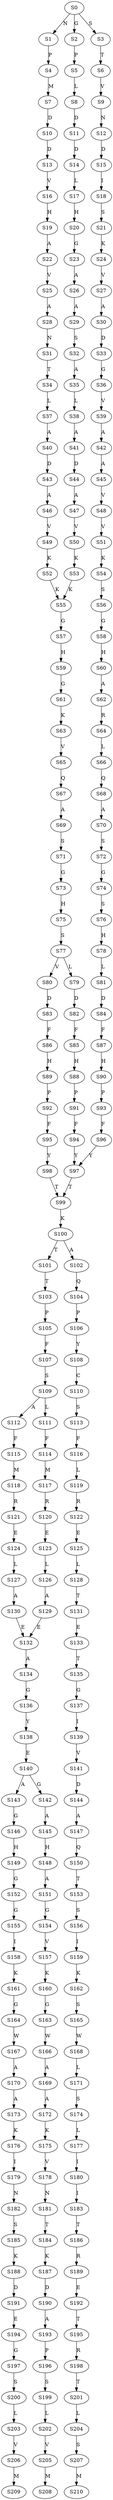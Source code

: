 strict digraph  {
	S0 -> S1 [ label = N ];
	S0 -> S2 [ label = G ];
	S0 -> S3 [ label = S ];
	S1 -> S4 [ label = P ];
	S2 -> S5 [ label = P ];
	S3 -> S6 [ label = T ];
	S4 -> S7 [ label = M ];
	S5 -> S8 [ label = L ];
	S6 -> S9 [ label = V ];
	S7 -> S10 [ label = D ];
	S8 -> S11 [ label = D ];
	S9 -> S12 [ label = N ];
	S10 -> S13 [ label = D ];
	S11 -> S14 [ label = D ];
	S12 -> S15 [ label = D ];
	S13 -> S16 [ label = V ];
	S14 -> S17 [ label = L ];
	S15 -> S18 [ label = I ];
	S16 -> S19 [ label = H ];
	S17 -> S20 [ label = H ];
	S18 -> S21 [ label = S ];
	S19 -> S22 [ label = A ];
	S20 -> S23 [ label = G ];
	S21 -> S24 [ label = K ];
	S22 -> S25 [ label = V ];
	S23 -> S26 [ label = A ];
	S24 -> S27 [ label = V ];
	S25 -> S28 [ label = A ];
	S26 -> S29 [ label = A ];
	S27 -> S30 [ label = A ];
	S28 -> S31 [ label = N ];
	S29 -> S32 [ label = S ];
	S30 -> S33 [ label = D ];
	S31 -> S34 [ label = T ];
	S32 -> S35 [ label = A ];
	S33 -> S36 [ label = G ];
	S34 -> S37 [ label = L ];
	S35 -> S38 [ label = L ];
	S36 -> S39 [ label = V ];
	S37 -> S40 [ label = A ];
	S38 -> S41 [ label = A ];
	S39 -> S42 [ label = A ];
	S40 -> S43 [ label = D ];
	S41 -> S44 [ label = D ];
	S42 -> S45 [ label = A ];
	S43 -> S46 [ label = A ];
	S44 -> S47 [ label = A ];
	S45 -> S48 [ label = V ];
	S46 -> S49 [ label = V ];
	S47 -> S50 [ label = V ];
	S48 -> S51 [ label = V ];
	S49 -> S52 [ label = K ];
	S50 -> S53 [ label = K ];
	S51 -> S54 [ label = K ];
	S52 -> S55 [ label = K ];
	S53 -> S55 [ label = K ];
	S54 -> S56 [ label = S ];
	S55 -> S57 [ label = G ];
	S56 -> S58 [ label = G ];
	S57 -> S59 [ label = H ];
	S58 -> S60 [ label = H ];
	S59 -> S61 [ label = G ];
	S60 -> S62 [ label = A ];
	S61 -> S63 [ label = K ];
	S62 -> S64 [ label = R ];
	S63 -> S65 [ label = V ];
	S64 -> S66 [ label = L ];
	S65 -> S67 [ label = Q ];
	S66 -> S68 [ label = Q ];
	S67 -> S69 [ label = A ];
	S68 -> S70 [ label = A ];
	S69 -> S71 [ label = S ];
	S70 -> S72 [ label = S ];
	S71 -> S73 [ label = G ];
	S72 -> S74 [ label = G ];
	S73 -> S75 [ label = H ];
	S74 -> S76 [ label = S ];
	S75 -> S77 [ label = S ];
	S76 -> S78 [ label = H ];
	S77 -> S79 [ label = L ];
	S77 -> S80 [ label = V ];
	S78 -> S81 [ label = L ];
	S79 -> S82 [ label = D ];
	S80 -> S83 [ label = D ];
	S81 -> S84 [ label = D ];
	S82 -> S85 [ label = F ];
	S83 -> S86 [ label = F ];
	S84 -> S87 [ label = F ];
	S85 -> S88 [ label = H ];
	S86 -> S89 [ label = H ];
	S87 -> S90 [ label = H ];
	S88 -> S91 [ label = P ];
	S89 -> S92 [ label = P ];
	S90 -> S93 [ label = P ];
	S91 -> S94 [ label = F ];
	S92 -> S95 [ label = F ];
	S93 -> S96 [ label = F ];
	S94 -> S97 [ label = Y ];
	S95 -> S98 [ label = Y ];
	S96 -> S97 [ label = Y ];
	S97 -> S99 [ label = T ];
	S98 -> S99 [ label = T ];
	S99 -> S100 [ label = K ];
	S100 -> S101 [ label = T ];
	S100 -> S102 [ label = A ];
	S101 -> S103 [ label = T ];
	S102 -> S104 [ label = Q ];
	S103 -> S105 [ label = P ];
	S104 -> S106 [ label = P ];
	S105 -> S107 [ label = F ];
	S106 -> S108 [ label = Y ];
	S107 -> S109 [ label = S ];
	S108 -> S110 [ label = C ];
	S109 -> S111 [ label = L ];
	S109 -> S112 [ label = A ];
	S110 -> S113 [ label = S ];
	S111 -> S114 [ label = F ];
	S112 -> S115 [ label = F ];
	S113 -> S116 [ label = F ];
	S114 -> S117 [ label = M ];
	S115 -> S118 [ label = M ];
	S116 -> S119 [ label = L ];
	S117 -> S120 [ label = R ];
	S118 -> S121 [ label = R ];
	S119 -> S122 [ label = R ];
	S120 -> S123 [ label = E ];
	S121 -> S124 [ label = E ];
	S122 -> S125 [ label = E ];
	S123 -> S126 [ label = L ];
	S124 -> S127 [ label = L ];
	S125 -> S128 [ label = L ];
	S126 -> S129 [ label = A ];
	S127 -> S130 [ label = A ];
	S128 -> S131 [ label = T ];
	S129 -> S132 [ label = E ];
	S130 -> S132 [ label = E ];
	S131 -> S133 [ label = E ];
	S132 -> S134 [ label = A ];
	S133 -> S135 [ label = T ];
	S134 -> S136 [ label = G ];
	S135 -> S137 [ label = G ];
	S136 -> S138 [ label = Y ];
	S137 -> S139 [ label = I ];
	S138 -> S140 [ label = E ];
	S139 -> S141 [ label = V ];
	S140 -> S142 [ label = G ];
	S140 -> S143 [ label = A ];
	S141 -> S144 [ label = D ];
	S142 -> S145 [ label = A ];
	S143 -> S146 [ label = G ];
	S144 -> S147 [ label = A ];
	S145 -> S148 [ label = H ];
	S146 -> S149 [ label = H ];
	S147 -> S150 [ label = Q ];
	S148 -> S151 [ label = A ];
	S149 -> S152 [ label = G ];
	S150 -> S153 [ label = T ];
	S151 -> S154 [ label = G ];
	S152 -> S155 [ label = G ];
	S153 -> S156 [ label = S ];
	S154 -> S157 [ label = V ];
	S155 -> S158 [ label = I ];
	S156 -> S159 [ label = I ];
	S157 -> S160 [ label = K ];
	S158 -> S161 [ label = K ];
	S159 -> S162 [ label = K ];
	S160 -> S163 [ label = G ];
	S161 -> S164 [ label = G ];
	S162 -> S165 [ label = S ];
	S163 -> S166 [ label = W ];
	S164 -> S167 [ label = W ];
	S165 -> S168 [ label = W ];
	S166 -> S169 [ label = A ];
	S167 -> S170 [ label = A ];
	S168 -> S171 [ label = L ];
	S169 -> S172 [ label = A ];
	S170 -> S173 [ label = A ];
	S171 -> S174 [ label = S ];
	S172 -> S175 [ label = K ];
	S173 -> S176 [ label = K ];
	S174 -> S177 [ label = L ];
	S175 -> S178 [ label = V ];
	S176 -> S179 [ label = I ];
	S177 -> S180 [ label = I ];
	S178 -> S181 [ label = N ];
	S179 -> S182 [ label = N ];
	S180 -> S183 [ label = I ];
	S181 -> S184 [ label = T ];
	S182 -> S185 [ label = S ];
	S183 -> S186 [ label = T ];
	S184 -> S187 [ label = K ];
	S185 -> S188 [ label = K ];
	S186 -> S189 [ label = R ];
	S187 -> S190 [ label = D ];
	S188 -> S191 [ label = D ];
	S189 -> S192 [ label = E ];
	S190 -> S193 [ label = A ];
	S191 -> S194 [ label = E ];
	S192 -> S195 [ label = T ];
	S193 -> S196 [ label = P ];
	S194 -> S197 [ label = G ];
	S195 -> S198 [ label = R ];
	S196 -> S199 [ label = S ];
	S197 -> S200 [ label = S ];
	S198 -> S201 [ label = T ];
	S199 -> S202 [ label = L ];
	S200 -> S203 [ label = L ];
	S201 -> S204 [ label = L ];
	S202 -> S205 [ label = V ];
	S203 -> S206 [ label = V ];
	S204 -> S207 [ label = S ];
	S205 -> S208 [ label = M ];
	S206 -> S209 [ label = M ];
	S207 -> S210 [ label = M ];
}
